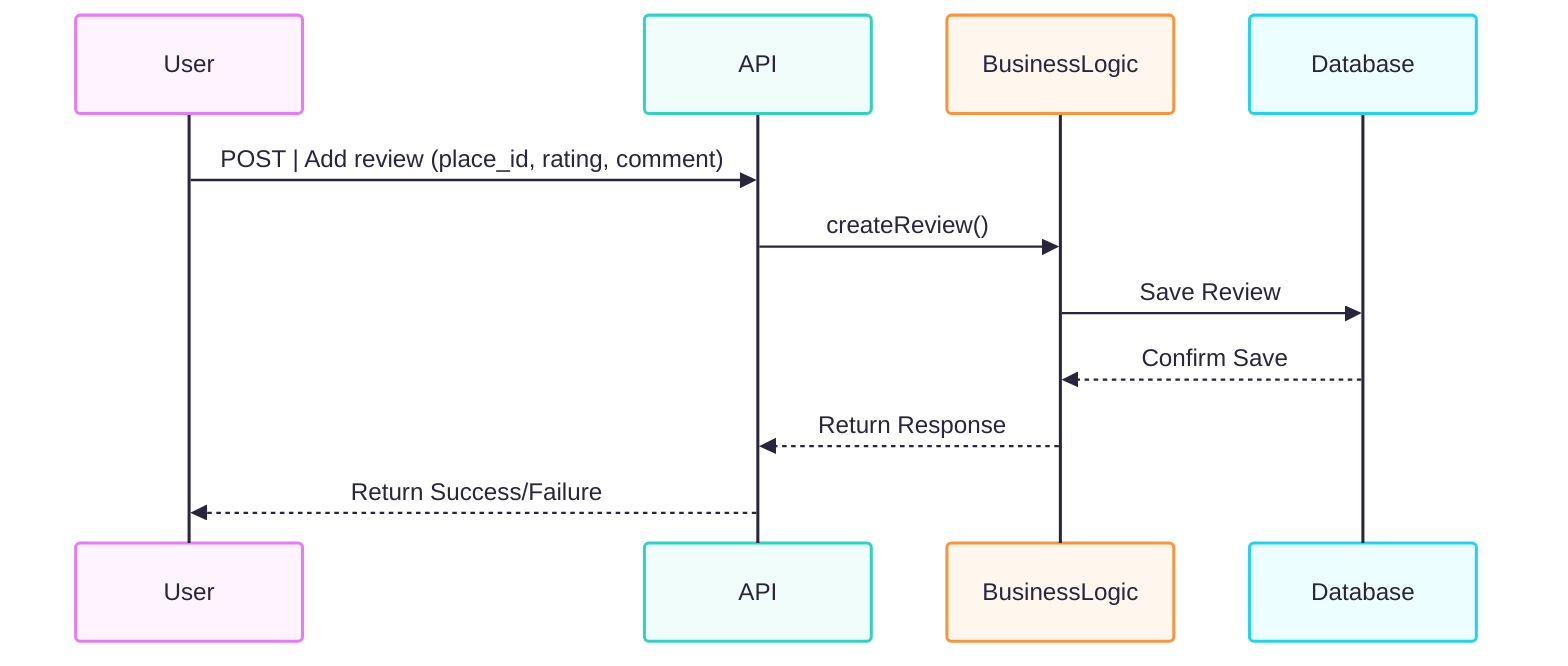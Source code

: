 ---
config:
  theme: redux-color
---
sequenceDiagram
	participant User
	participant API
	participant BusinessLogic
	participant Database

	User->>API: POST | Add review (place_id, rating, comment)
	API->>BusinessLogic: createReview()
	BusinessLogic->>Database: Save Review
	Database-->>BusinessLogic: Confirm Save
	BusinessLogic-->>API: Return Response
	API-->>User: Return Success/Failure